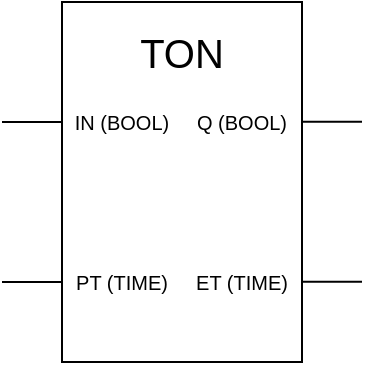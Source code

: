 <mxfile version="24.2.5" type="device">
  <diagram name="Pagina-1" id="VIyYVmzVjMcwkLGq1V15">
    <mxGraphModel dx="538" dy="270" grid="1" gridSize="5" guides="1" tooltips="1" connect="1" arrows="1" fold="1" page="1" pageScale="1" pageWidth="827" pageHeight="1169" math="0" shadow="0">
      <root>
        <mxCell id="0" />
        <mxCell id="1" parent="0" />
        <mxCell id="BX5PvhPX-RmELK_GvS-_-2" value="" style="rounded=0;whiteSpace=wrap;html=1;" vertex="1" parent="1">
          <mxGeometry x="240" y="140" width="120" height="180" as="geometry" />
        </mxCell>
        <mxCell id="BX5PvhPX-RmELK_GvS-_-3" value="&lt;font style=&quot;font-size: 20px;&quot;&gt;TON&lt;/font&gt;" style="text;html=1;align=center;verticalAlign=middle;whiteSpace=wrap;rounded=0;" vertex="1" parent="1">
          <mxGeometry x="270" y="150" width="60" height="30" as="geometry" />
        </mxCell>
        <mxCell id="BX5PvhPX-RmELK_GvS-_-6" value="" style="endArrow=none;html=1;rounded=0;" edge="1" parent="1">
          <mxGeometry width="50" height="50" relative="1" as="geometry">
            <mxPoint x="210" y="200" as="sourcePoint" />
            <mxPoint x="240" y="200" as="targetPoint" />
          </mxGeometry>
        </mxCell>
        <mxCell id="BX5PvhPX-RmELK_GvS-_-9" style="edgeStyle=orthogonalEdgeStyle;rounded=0;orthogonalLoop=1;jettySize=auto;html=1;exitX=0.5;exitY=1;exitDx=0;exitDy=0;" edge="1" parent="1" source="BX5PvhPX-RmELK_GvS-_-2" target="BX5PvhPX-RmELK_GvS-_-2">
          <mxGeometry relative="1" as="geometry" />
        </mxCell>
        <mxCell id="BX5PvhPX-RmELK_GvS-_-10" value="" style="endArrow=none;html=1;rounded=0;" edge="1" parent="1">
          <mxGeometry width="50" height="50" relative="1" as="geometry">
            <mxPoint x="210" y="280" as="sourcePoint" />
            <mxPoint x="240" y="280" as="targetPoint" />
          </mxGeometry>
        </mxCell>
        <mxCell id="BX5PvhPX-RmELK_GvS-_-17" value="&lt;span style=&quot;font-size: 10px;&quot;&gt;IN (BOOL)&lt;/span&gt;" style="text;html=1;align=center;verticalAlign=middle;whiteSpace=wrap;rounded=0;" vertex="1" parent="1">
          <mxGeometry x="240" y="185" width="60" height="30" as="geometry" />
        </mxCell>
        <mxCell id="BX5PvhPX-RmELK_GvS-_-18" value="&lt;span style=&quot;font-size: 10px;&quot;&gt;PT (TIME)&lt;/span&gt;" style="text;html=1;align=center;verticalAlign=middle;whiteSpace=wrap;rounded=0;" vertex="1" parent="1">
          <mxGeometry x="240" y="265" width="60" height="30" as="geometry" />
        </mxCell>
        <mxCell id="BX5PvhPX-RmELK_GvS-_-19" value="" style="endArrow=none;html=1;rounded=0;" edge="1" parent="1">
          <mxGeometry width="50" height="50" relative="1" as="geometry">
            <mxPoint x="360" y="199.82" as="sourcePoint" />
            <mxPoint x="390" y="199.82" as="targetPoint" />
          </mxGeometry>
        </mxCell>
        <mxCell id="BX5PvhPX-RmELK_GvS-_-20" value="" style="endArrow=none;html=1;rounded=0;" edge="1" parent="1">
          <mxGeometry width="50" height="50" relative="1" as="geometry">
            <mxPoint x="360" y="279.82" as="sourcePoint" />
            <mxPoint x="390" y="279.82" as="targetPoint" />
          </mxGeometry>
        </mxCell>
        <mxCell id="BX5PvhPX-RmELK_GvS-_-21" value="&lt;span style=&quot;font-size: 10px;&quot;&gt;Q (BOOL)&lt;/span&gt;" style="text;html=1;align=center;verticalAlign=middle;whiteSpace=wrap;rounded=0;" vertex="1" parent="1">
          <mxGeometry x="300" y="185" width="60" height="30" as="geometry" />
        </mxCell>
        <mxCell id="BX5PvhPX-RmELK_GvS-_-22" value="&lt;span style=&quot;font-size: 10px;&quot;&gt;ET (TIME)&lt;/span&gt;" style="text;html=1;align=center;verticalAlign=middle;whiteSpace=wrap;rounded=0;" vertex="1" parent="1">
          <mxGeometry x="300" y="265" width="60" height="30" as="geometry" />
        </mxCell>
      </root>
    </mxGraphModel>
  </diagram>
</mxfile>
